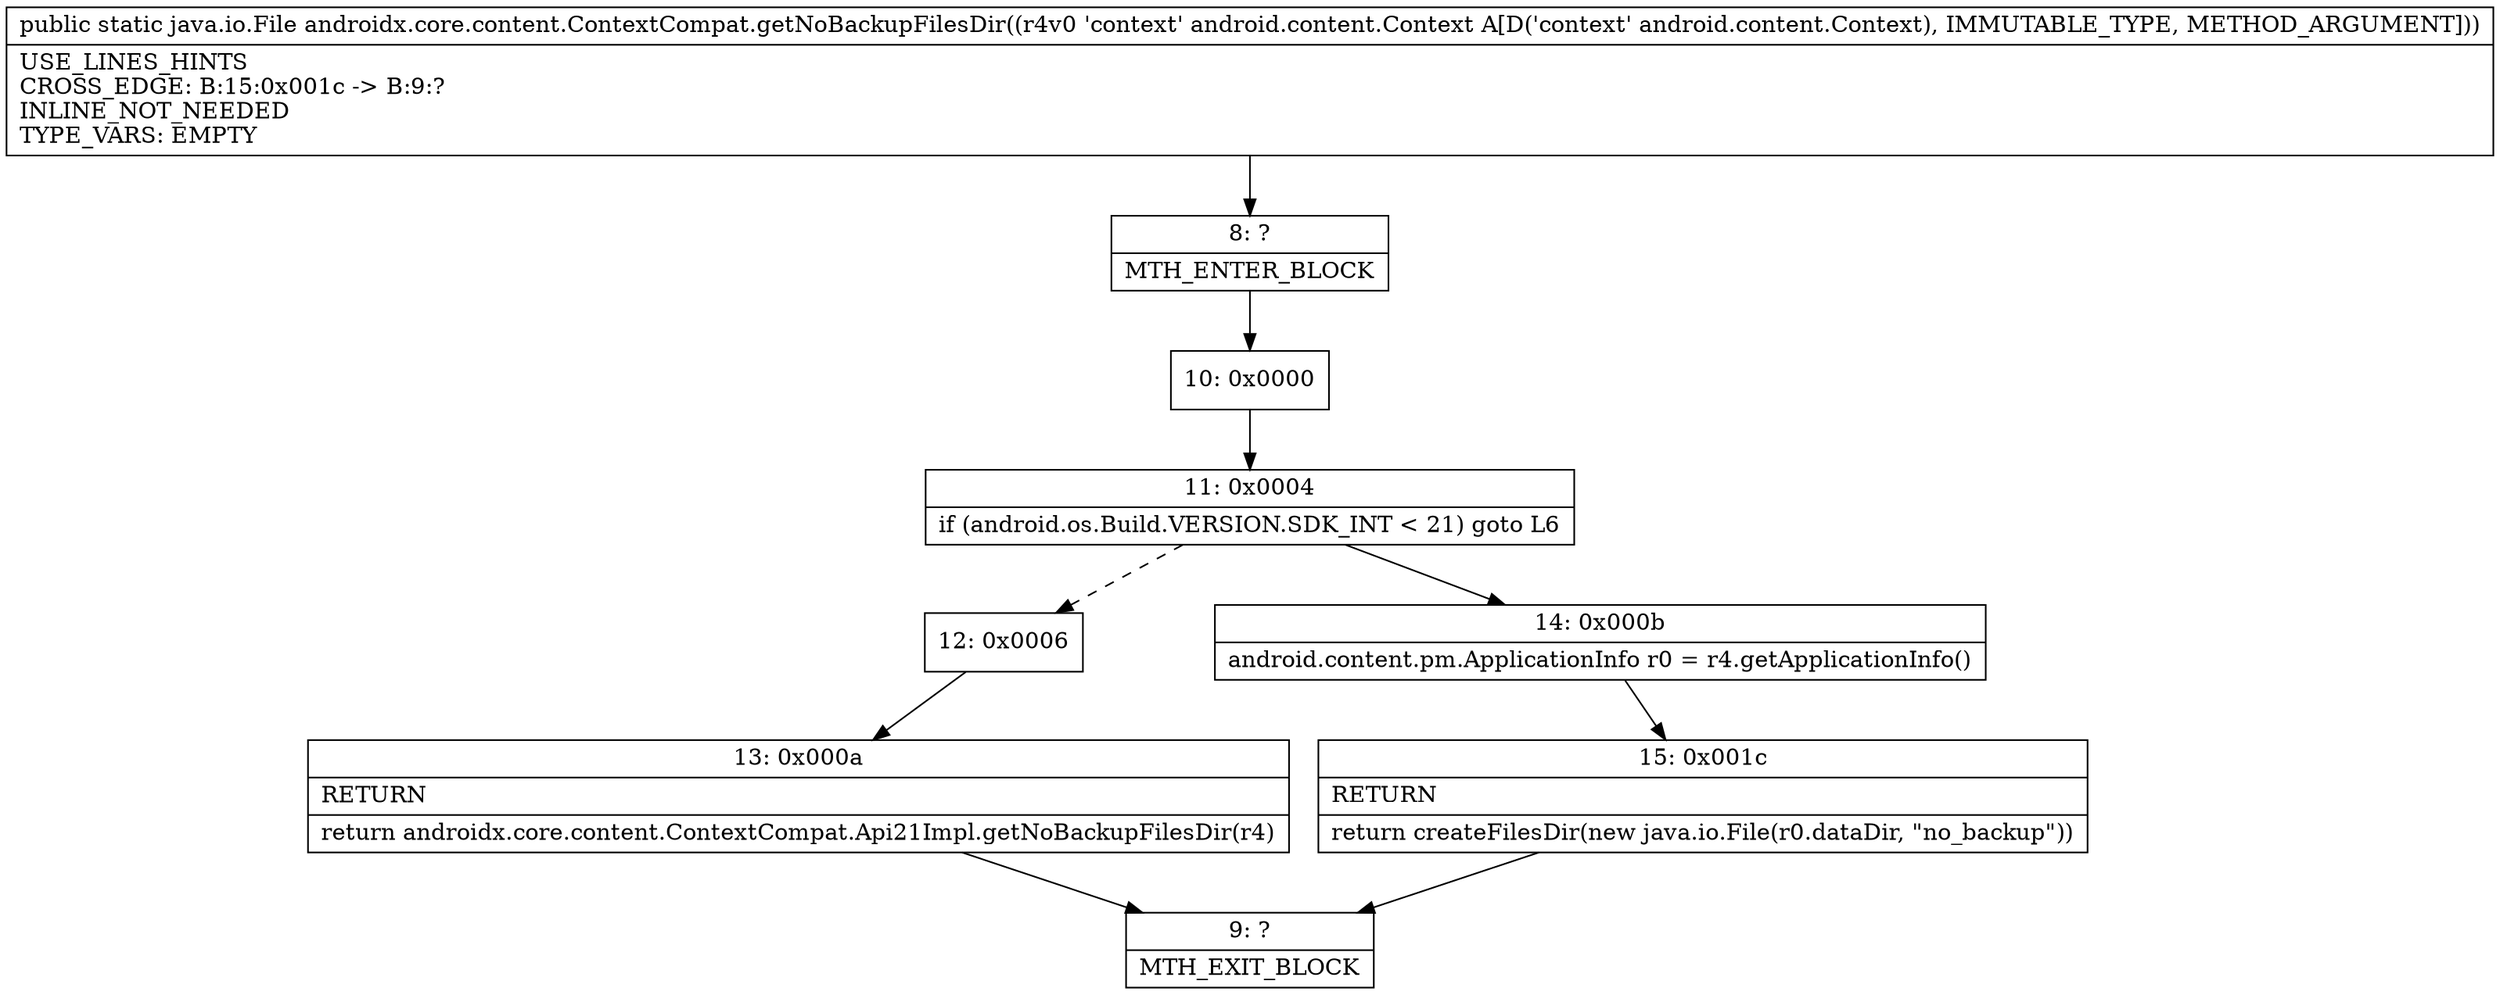 digraph "CFG forandroidx.core.content.ContextCompat.getNoBackupFilesDir(Landroid\/content\/Context;)Ljava\/io\/File;" {
Node_8 [shape=record,label="{8\:\ ?|MTH_ENTER_BLOCK\l}"];
Node_10 [shape=record,label="{10\:\ 0x0000}"];
Node_11 [shape=record,label="{11\:\ 0x0004|if (android.os.Build.VERSION.SDK_INT \< 21) goto L6\l}"];
Node_12 [shape=record,label="{12\:\ 0x0006}"];
Node_13 [shape=record,label="{13\:\ 0x000a|RETURN\l|return androidx.core.content.ContextCompat.Api21Impl.getNoBackupFilesDir(r4)\l}"];
Node_9 [shape=record,label="{9\:\ ?|MTH_EXIT_BLOCK\l}"];
Node_14 [shape=record,label="{14\:\ 0x000b|android.content.pm.ApplicationInfo r0 = r4.getApplicationInfo()\l}"];
Node_15 [shape=record,label="{15\:\ 0x001c|RETURN\l|return createFilesDir(new java.io.File(r0.dataDir, \"no_backup\"))\l}"];
MethodNode[shape=record,label="{public static java.io.File androidx.core.content.ContextCompat.getNoBackupFilesDir((r4v0 'context' android.content.Context A[D('context' android.content.Context), IMMUTABLE_TYPE, METHOD_ARGUMENT]))  | USE_LINES_HINTS\lCROSS_EDGE: B:15:0x001c \-\> B:9:?\lINLINE_NOT_NEEDED\lTYPE_VARS: EMPTY\l}"];
MethodNode -> Node_8;Node_8 -> Node_10;
Node_10 -> Node_11;
Node_11 -> Node_12[style=dashed];
Node_11 -> Node_14;
Node_12 -> Node_13;
Node_13 -> Node_9;
Node_14 -> Node_15;
Node_15 -> Node_9;
}


